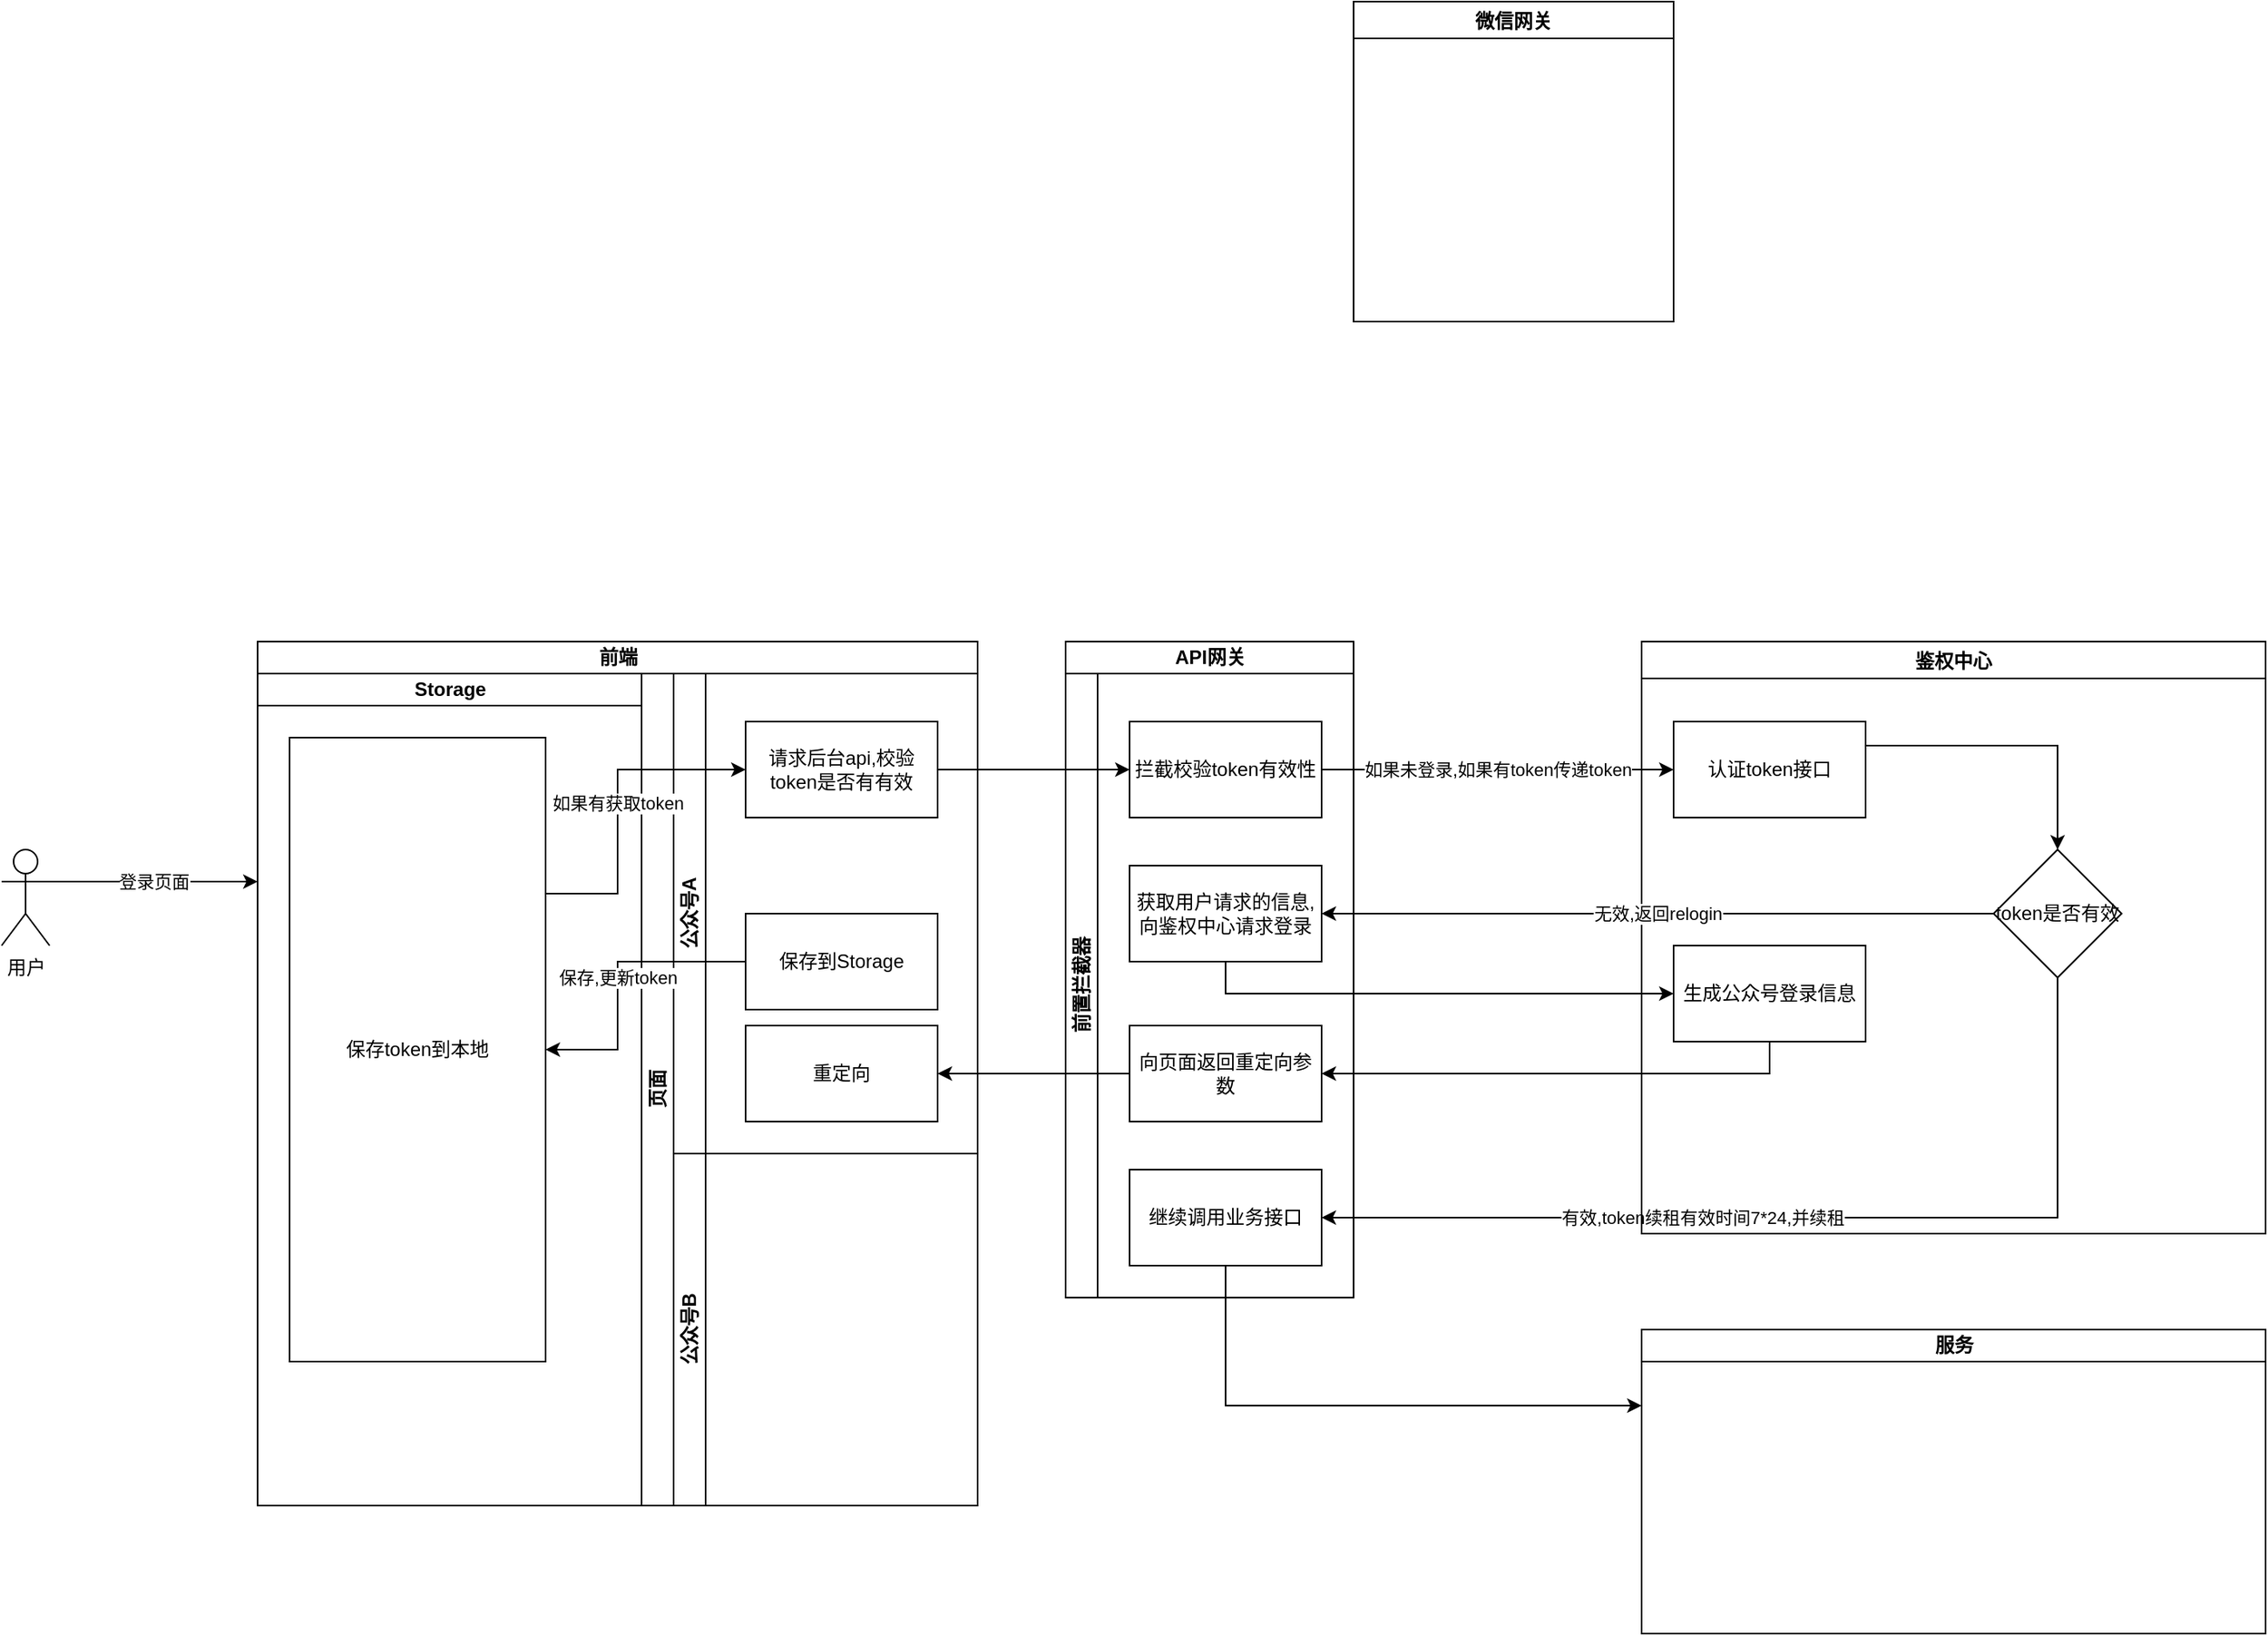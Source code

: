 <mxfile version="11.1.4" type="github"><diagram id="6-Zbqx0slxKP79GRB4mW" name="第 1 页"><mxGraphModel dx="3470" dy="2192" grid="1" gridSize="10" guides="1" tooltips="1" connect="1" arrows="1" fold="1" page="1" pageScale="1" pageWidth="1100" pageHeight="850" math="0" shadow="0"><root><mxCell id="0"/><mxCell id="1" parent="0"/><mxCell id="IJHaSnSdJLYD2ioIIv0x-90" value="登录页面" style="edgeStyle=orthogonalEdgeStyle;rounded=0;orthogonalLoop=1;jettySize=auto;html=1;exitX=1;exitY=0.333;exitDx=0;exitDy=0;exitPerimeter=0;entryX=0;entryY=0.25;entryDx=0;entryDy=0;" edge="1" parent="1" source="2lYiCeJ2Cndraep30uRD-2" target="IJHaSnSdJLYD2ioIIv0x-39"><mxGeometry relative="1" as="geometry"/></mxCell><mxCell id="2lYiCeJ2Cndraep30uRD-2" value="用户" style="shape=umlActor;verticalLabelPosition=bottom;labelBackgroundColor=#ffffff;verticalAlign=top;html=1;outlineConnect=0;" parent="1" vertex="1"><mxGeometry x="-145" y="150" width="30" height="60" as="geometry"/></mxCell><mxCell id="2lYiCeJ2Cndraep30uRD-9" value="API网关" style="swimlane;html=1;childLayout=stackLayout;resizeParent=1;resizeParentMax=0;horizontal=1;startSize=20;horizontalStack=0;" parent="1" vertex="1"><mxGeometry x="520" y="20" width="180" height="410" as="geometry"/></mxCell><mxCell id="2lYiCeJ2Cndraep30uRD-10" value="前置拦截器" style="swimlane;html=1;startSize=20;horizontal=0;" parent="2lYiCeJ2Cndraep30uRD-9" vertex="1"><mxGeometry y="20" width="180" height="390" as="geometry"/></mxCell><mxCell id="IJHaSnSdJLYD2ioIIv0x-5" value="拦截校验token有效性" style="rounded=0;whiteSpace=wrap;html=1;" vertex="1" parent="2lYiCeJ2Cndraep30uRD-10"><mxGeometry x="40" y="30" width="120" height="60" as="geometry"/></mxCell><mxCell id="IJHaSnSdJLYD2ioIIv0x-65" value="获取用户请求的信息,向鉴权中心请求登录" style="rounded=0;whiteSpace=wrap;html=1;" vertex="1" parent="2lYiCeJ2Cndraep30uRD-10"><mxGeometry x="40" y="120" width="120" height="60" as="geometry"/></mxCell><mxCell id="IJHaSnSdJLYD2ioIIv0x-67" value="继续调用业务接口" style="rounded=0;whiteSpace=wrap;html=1;" vertex="1" parent="2lYiCeJ2Cndraep30uRD-10"><mxGeometry x="40" y="310" width="120" height="60" as="geometry"/></mxCell><mxCell id="IJHaSnSdJLYD2ioIIv0x-86" value="向页面返回重定向参数" style="rounded=0;whiteSpace=wrap;html=1;" vertex="1" parent="2lYiCeJ2Cndraep30uRD-10"><mxGeometry x="40" y="220" width="120" height="60" as="geometry"/></mxCell><mxCell id="2lYiCeJ2Cndraep30uRD-23" value="有效,token续租有效时间7*24,并续租" style="edgeStyle=orthogonalEdgeStyle;rounded=0;orthogonalLoop=1;jettySize=auto;html=1;exitX=0.5;exitY=1;exitDx=0;exitDy=0;entryX=1;entryY=0.5;entryDx=0;entryDy=0;" parent="1" source="IJHaSnSdJLYD2ioIIv0x-20" target="IJHaSnSdJLYD2ioIIv0x-67" edge="1"><mxGeometry x="0.22" relative="1" as="geometry"><mxPoint x="745" y="240" as="sourcePoint"/><mxPoint x="670" y="157" as="targetPoint"/><mxPoint as="offset"/></mxGeometry></mxCell><mxCell id="2lYiCeJ2Cndraep30uRD-21" value="如果未登录,如果有token传递token" style="edgeStyle=orthogonalEdgeStyle;rounded=0;orthogonalLoop=1;jettySize=auto;html=1;entryX=0;entryY=0.5;entryDx=0;entryDy=0;exitX=1;exitY=0.5;exitDx=0;exitDy=0;" parent="1" target="2lYiCeJ2Cndraep30uRD-48" edge="1" source="IJHaSnSdJLYD2ioIIv0x-5"><mxGeometry relative="1" as="geometry"><mxPoint x="590" y="93" as="sourcePoint"/><mxPoint x="900.207" y="89.862" as="targetPoint"/></mxGeometry></mxCell><mxCell id="2lYiCeJ2Cndraep30uRD-45" value="鉴权中心" style="swimlane;" parent="1" vertex="1"><mxGeometry x="880" y="20" width="390" height="370" as="geometry"/></mxCell><mxCell id="IJHaSnSdJLYD2ioIIv0x-21" style="edgeStyle=orthogonalEdgeStyle;rounded=0;orthogonalLoop=1;jettySize=auto;html=1;exitX=1;exitY=0.25;exitDx=0;exitDy=0;entryX=0.5;entryY=0;entryDx=0;entryDy=0;" edge="1" parent="2lYiCeJ2Cndraep30uRD-45" source="2lYiCeJ2Cndraep30uRD-48" target="IJHaSnSdJLYD2ioIIv0x-20"><mxGeometry relative="1" as="geometry"/></mxCell><mxCell id="2lYiCeJ2Cndraep30uRD-48" value="认证token接口" style="rounded=0;whiteSpace=wrap;html=1;" parent="2lYiCeJ2Cndraep30uRD-45" vertex="1"><mxGeometry x="20" y="50" width="120" height="60" as="geometry"/></mxCell><mxCell id="IJHaSnSdJLYD2ioIIv0x-20" value="token是否有效" style="rhombus;whiteSpace=wrap;html=1;" vertex="1" parent="2lYiCeJ2Cndraep30uRD-45"><mxGeometry x="220" y="130" width="80" height="80" as="geometry"/></mxCell><mxCell id="IJHaSnSdJLYD2ioIIv0x-77" value="生成公众号登录信息" style="rounded=0;whiteSpace=wrap;html=1;" vertex="1" parent="2lYiCeJ2Cndraep30uRD-45"><mxGeometry x="20" y="190" width="120" height="60" as="geometry"/></mxCell><mxCell id="2lYiCeJ2Cndraep30uRD-46" value="微信网关" style="swimlane;" parent="1" vertex="1"><mxGeometry x="700" y="-380" width="200" height="200" as="geometry"/></mxCell><mxCell id="IJHaSnSdJLYD2ioIIv0x-38" value="前端" style="swimlane;html=1;childLayout=stackLayout;resizeParent=1;resizeParentMax=0;startSize=20;" vertex="1" parent="1"><mxGeometry x="15" y="20" width="450" height="540" as="geometry"/></mxCell><mxCell id="IJHaSnSdJLYD2ioIIv0x-39" value="Storage" style="swimlane;html=1;startSize=20;" vertex="1" parent="IJHaSnSdJLYD2ioIIv0x-38"><mxGeometry y="20" width="240" height="520" as="geometry"><mxRectangle y="20" width="70" height="460" as="alternateBounds"/></mxGeometry></mxCell><mxCell id="IJHaSnSdJLYD2ioIIv0x-2" value="保存token到本地" style="rounded=0;whiteSpace=wrap;html=1;" vertex="1" parent="IJHaSnSdJLYD2ioIIv0x-39"><mxGeometry x="20" y="40" width="160" height="390" as="geometry"/></mxCell><mxCell id="IJHaSnSdJLYD2ioIIv0x-46" value="页面" style="swimlane;html=1;childLayout=stackLayout;resizeParent=1;resizeParentMax=0;horizontal=0;startSize=20;horizontalStack=0;" vertex="1" parent="IJHaSnSdJLYD2ioIIv0x-38"><mxGeometry x="240" y="20" width="210" height="520" as="geometry"/></mxCell><mxCell id="IJHaSnSdJLYD2ioIIv0x-48" value="公众号A" style="swimlane;html=1;startSize=20;horizontal=0;" vertex="1" parent="IJHaSnSdJLYD2ioIIv0x-46"><mxGeometry x="20" width="190" height="300" as="geometry"/></mxCell><mxCell id="IJHaSnSdJLYD2ioIIv0x-54" value="保存到Storage" style="rounded=0;whiteSpace=wrap;html=1;" vertex="1" parent="IJHaSnSdJLYD2ioIIv0x-48"><mxGeometry x="45" y="150" width="120" height="60" as="geometry"/></mxCell><mxCell id="IJHaSnSdJLYD2ioIIv0x-15" value="请求后台api,校验token是否有有效" style="rounded=0;whiteSpace=wrap;html=1;" vertex="1" parent="IJHaSnSdJLYD2ioIIv0x-48"><mxGeometry x="45" y="30" width="120" height="60" as="geometry"/></mxCell><mxCell id="IJHaSnSdJLYD2ioIIv0x-89" value="重定向" style="rounded=0;whiteSpace=wrap;html=1;" vertex="1" parent="IJHaSnSdJLYD2ioIIv0x-48"><mxGeometry x="45" y="220" width="120" height="60" as="geometry"/></mxCell><mxCell id="IJHaSnSdJLYD2ioIIv0x-49" value="公众号B" style="swimlane;html=1;startSize=20;horizontal=0;" vertex="1" parent="IJHaSnSdJLYD2ioIIv0x-46"><mxGeometry x="20" y="300" width="190" height="220" as="geometry"/></mxCell><mxCell id="IJHaSnSdJLYD2ioIIv0x-80" value="保存,更新token" style="edgeStyle=orthogonalEdgeStyle;rounded=0;orthogonalLoop=1;jettySize=auto;html=1;exitX=0;exitY=0.5;exitDx=0;exitDy=0;entryX=1;entryY=0.5;entryDx=0;entryDy=0;" edge="1" parent="IJHaSnSdJLYD2ioIIv0x-38" source="IJHaSnSdJLYD2ioIIv0x-54" target="IJHaSnSdJLYD2ioIIv0x-2"><mxGeometry relative="1" as="geometry"><Array as="points"><mxPoint x="225" y="200"/><mxPoint x="225" y="255"/></Array></mxGeometry></mxCell><mxCell id="IJHaSnSdJLYD2ioIIv0x-81" value="如果有获取token" style="edgeStyle=orthogonalEdgeStyle;rounded=0;orthogonalLoop=1;jettySize=auto;html=1;exitX=1;exitY=0.25;exitDx=0;exitDy=0;entryX=0;entryY=0.5;entryDx=0;entryDy=0;" edge="1" parent="IJHaSnSdJLYD2ioIIv0x-38" source="IJHaSnSdJLYD2ioIIv0x-2" target="IJHaSnSdJLYD2ioIIv0x-15"><mxGeometry relative="1" as="geometry"><Array as="points"><mxPoint x="225" y="158"/><mxPoint x="225" y="80"/></Array></mxGeometry></mxCell><mxCell id="IJHaSnSdJLYD2ioIIv0x-63" value="无效,返回relogin" style="edgeStyle=orthogonalEdgeStyle;rounded=0;orthogonalLoop=1;jettySize=auto;html=1;exitX=0;exitY=0.5;exitDx=0;exitDy=0;entryX=1;entryY=0.5;entryDx=0;entryDy=0;" edge="1" parent="1" source="IJHaSnSdJLYD2ioIIv0x-20" target="IJHaSnSdJLYD2ioIIv0x-65"><mxGeometry relative="1" as="geometry"><mxPoint x="648" y="280" as="targetPoint"/></mxGeometry></mxCell><mxCell id="IJHaSnSdJLYD2ioIIv0x-69" value="服务" style="swimlane;html=1;startSize=20;horizontal=1;containerType=tree;" vertex="1" parent="1"><mxGeometry x="880" y="450" width="390" height="190" as="geometry"/></mxCell><mxCell id="IJHaSnSdJLYD2ioIIv0x-70" style="edgeStyle=orthogonalEdgeStyle;rounded=0;orthogonalLoop=1;jettySize=auto;html=1;exitX=0.5;exitY=1;exitDx=0;exitDy=0;entryX=0;entryY=0.25;entryDx=0;entryDy=0;" edge="1" parent="1" source="IJHaSnSdJLYD2ioIIv0x-67" target="IJHaSnSdJLYD2ioIIv0x-69"><mxGeometry relative="1" as="geometry"/></mxCell><mxCell id="IJHaSnSdJLYD2ioIIv0x-71" style="edgeStyle=orthogonalEdgeStyle;rounded=0;orthogonalLoop=1;jettySize=auto;html=1;exitX=1;exitY=0.5;exitDx=0;exitDy=0;entryX=0;entryY=0.5;entryDx=0;entryDy=0;" edge="1" parent="1" source="IJHaSnSdJLYD2ioIIv0x-15" target="IJHaSnSdJLYD2ioIIv0x-5"><mxGeometry relative="1" as="geometry"/></mxCell><mxCell id="IJHaSnSdJLYD2ioIIv0x-78" style="edgeStyle=orthogonalEdgeStyle;rounded=0;orthogonalLoop=1;jettySize=auto;html=1;exitX=0.5;exitY=1;exitDx=0;exitDy=0;entryX=0;entryY=0.5;entryDx=0;entryDy=0;" edge="1" parent="1" source="IJHaSnSdJLYD2ioIIv0x-65" target="IJHaSnSdJLYD2ioIIv0x-77"><mxGeometry relative="1" as="geometry"/></mxCell><mxCell id="IJHaSnSdJLYD2ioIIv0x-87" style="edgeStyle=orthogonalEdgeStyle;rounded=0;orthogonalLoop=1;jettySize=auto;html=1;exitX=0.5;exitY=1;exitDx=0;exitDy=0;entryX=1;entryY=0.5;entryDx=0;entryDy=0;" edge="1" parent="1" source="IJHaSnSdJLYD2ioIIv0x-77" target="IJHaSnSdJLYD2ioIIv0x-86"><mxGeometry relative="1" as="geometry"/></mxCell><mxCell id="IJHaSnSdJLYD2ioIIv0x-88" style="edgeStyle=orthogonalEdgeStyle;rounded=0;orthogonalLoop=1;jettySize=auto;html=1;exitX=0;exitY=0.5;exitDx=0;exitDy=0;entryX=1;entryY=0.5;entryDx=0;entryDy=0;" edge="1" parent="1" source="IJHaSnSdJLYD2ioIIv0x-86" target="IJHaSnSdJLYD2ioIIv0x-89"><mxGeometry relative="1" as="geometry"><mxPoint x="490" y="200" as="targetPoint"/></mxGeometry></mxCell></root></mxGraphModel></diagram></mxfile>